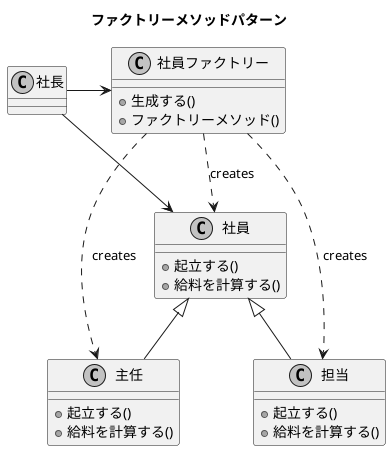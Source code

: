 @startuml 4-4.png
skinparam monochrome true
skinparam defaultFontName Ricty
hide footbox

title ファクトリーメソッドパターン

class 社長 {
}

class 社員ファクトリー {
    +生成する()
    +ファクトリーメソッド()
}

class 社員 {
    +起立する()
    +給料を計算する()
}

class 担当 {
    +起立する()
    +給料を計算する()
}

class 主任 {
    +起立する()
    +給料を計算する()
}

社長 -> 社員ファクトリー
社長 -> 社員
社員 <|-- 担当
社員 <|-- 主任
社員ファクトリー ..> 社員 : creates
社員ファクトリー ..> 担当: creates
社員ファクトリー ..> 主任 : creates

@enduml

